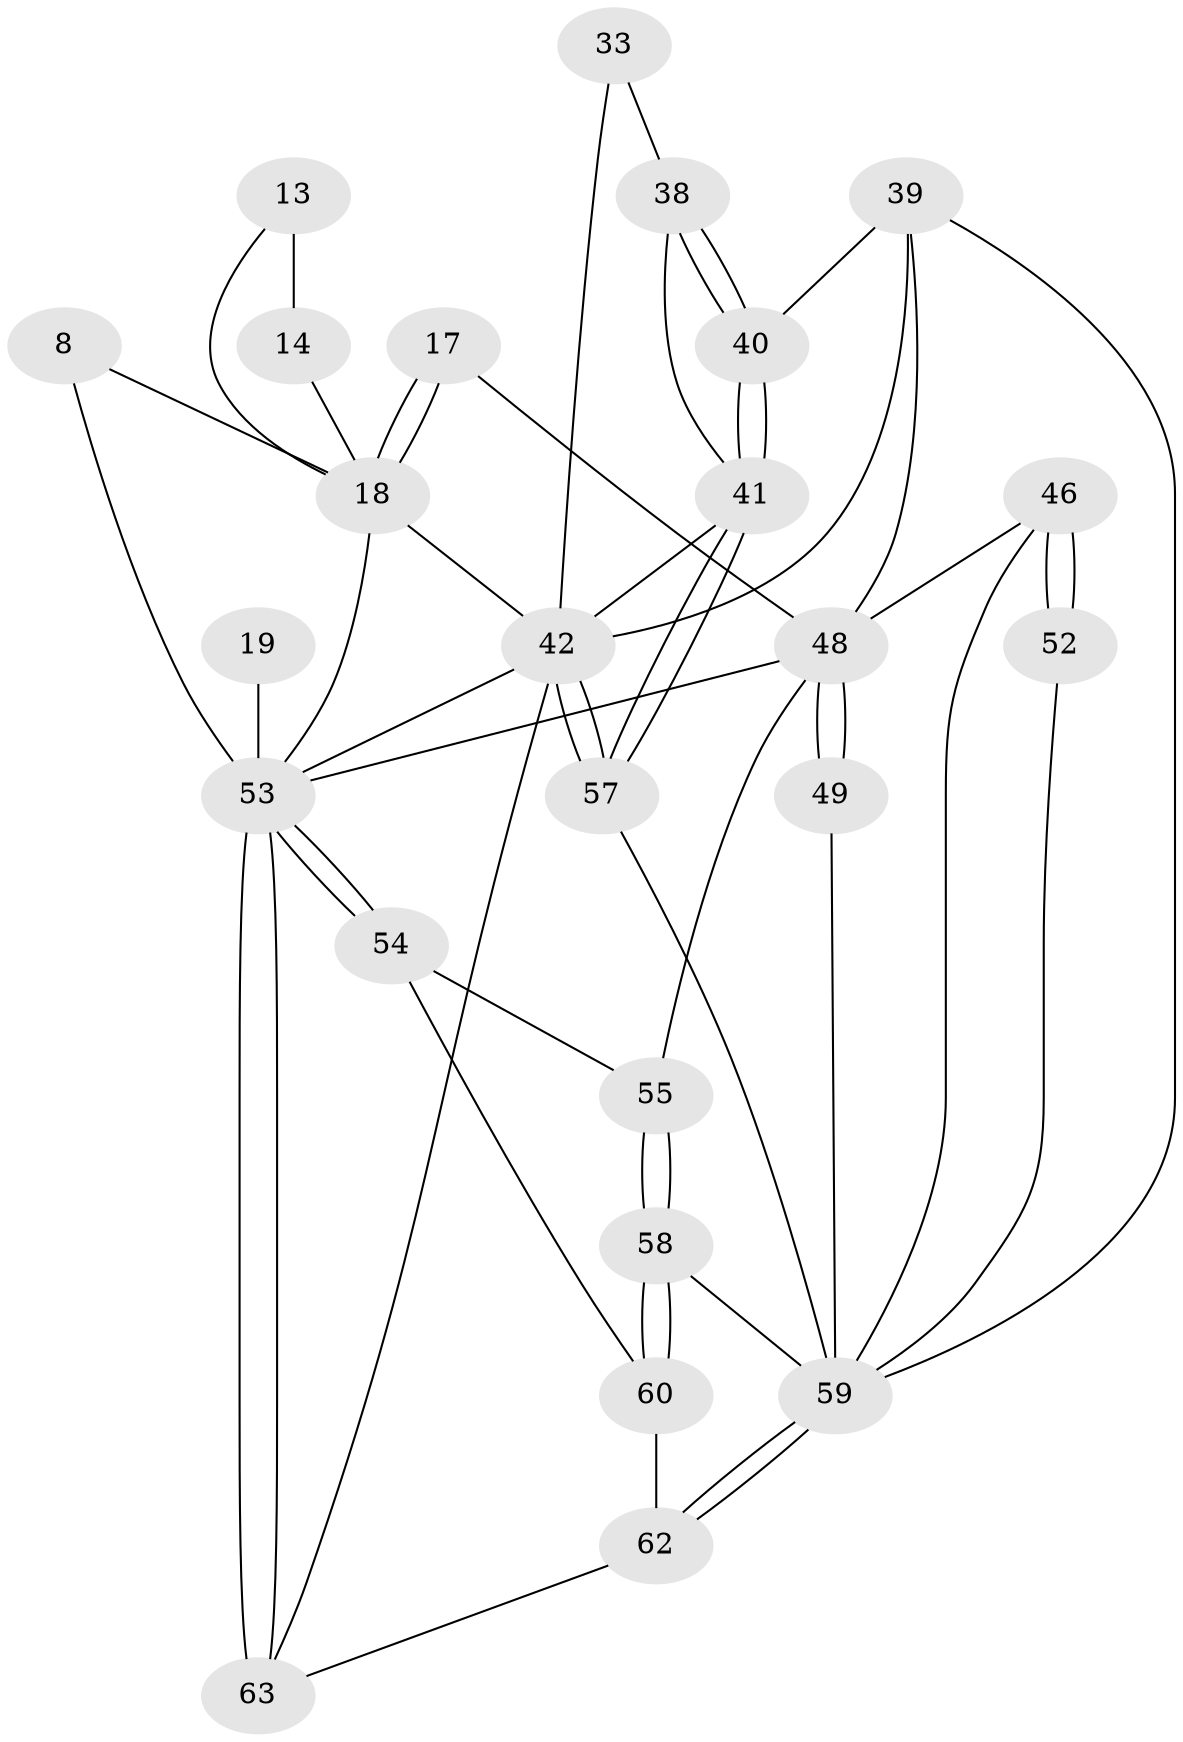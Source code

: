 // original degree distribution, {3: 0.047619047619047616, 4: 0.20634920634920634, 5: 0.5555555555555556, 6: 0.19047619047619047}
// Generated by graph-tools (version 1.1) at 2025/05/03/04/25 22:05:27]
// undirected, 25 vertices, 55 edges
graph export_dot {
graph [start="1"]
  node [color=gray90,style=filled];
  8 [pos="+0.5629219143298916+0.20029003175389423"];
  13 [pos="+0.19839185914650925+0"];
  14 [pos="+0.2909175197184217+0.13126037748290098",super="+12"];
  17 [pos="+0.4974830940018265+0.24377336748004133"];
  18 [pos="+0.4833100005497722+0.24919902141890762",super="+15+16+9+11"];
  19 [pos="+0.9290690259985048+0.2519204071646842",super="+10"];
  33 [pos="+0.16366580772972694+0.39036487000607567",super="+32"];
  38 [pos="+0.23605291742203582+0.5890224396089259",super="+35"];
  39 [pos="+0.27178578749246884+0.659076664901713",super="+28"];
  40 [pos="+0.2502298209727302+0.6528672879121977"];
  41 [pos="+0.1257518479882499+0.7274503561521356",super="+36"];
  42 [pos="+0+0.8851385046500029",super="+37+31+30+29"];
  46 [pos="+0.3902558096762522+0.7206777647826992",super="+45"];
  48 [pos="+0.6819210350255512+0.644597669915707",super="+24+27+44"];
  49 [pos="+0.5448551147481023+0.7233432915819603"];
  52 [pos="+0.48454957675548066+0.8300889114182842"];
  53 [pos="+1+0.8092234957899153",super="+34+22+20+21"];
  54 [pos="+0.7943169011310219+0.8262201537289026"];
  55 [pos="+0.6847431606310568+0.6625917518021256"];
  57 [pos="+0.13189000101723383+0.862153686075815"];
  58 [pos="+0.5943462530302941+0.8470220673417841"];
  59 [pos="+0.27934395102136456+1",super="+51+50+56+47"];
  60 [pos="+0.6693052311805106+0.901104622688623"];
  62 [pos="+0.2802189148595699+1",super="+61"];
  63 [pos="+1+1",super="+43"];
  8 -- 53 [weight=2];
  8 -- 18;
  13 -- 14 [weight=2];
  13 -- 18;
  14 -- 18 [weight=2];
  17 -- 18 [weight=2];
  17 -- 18;
  17 -- 48;
  18 -- 53;
  18 -- 42;
  19 -- 53 [weight=4];
  33 -- 42 [weight=2];
  33 -- 38 [weight=2];
  38 -- 40;
  38 -- 40;
  38 -- 41;
  39 -- 40;
  39 -- 59;
  39 -- 48;
  39 -- 42;
  40 -- 41;
  40 -- 41;
  41 -- 57;
  41 -- 57;
  41 -- 42;
  42 -- 57;
  42 -- 57;
  42 -- 63;
  42 -- 53;
  46 -- 52 [weight=2];
  46 -- 52;
  46 -- 48;
  46 -- 59;
  48 -- 49 [weight=2];
  48 -- 49;
  48 -- 55;
  48 -- 53;
  49 -- 59;
  52 -- 59;
  53 -- 54;
  53 -- 54;
  53 -- 63 [weight=3];
  53 -- 63;
  54 -- 55;
  54 -- 60;
  55 -- 58;
  55 -- 58;
  57 -- 59;
  58 -- 60;
  58 -- 60;
  58 -- 59;
  59 -- 62;
  59 -- 62;
  60 -- 62;
  62 -- 63 [weight=2];
}
